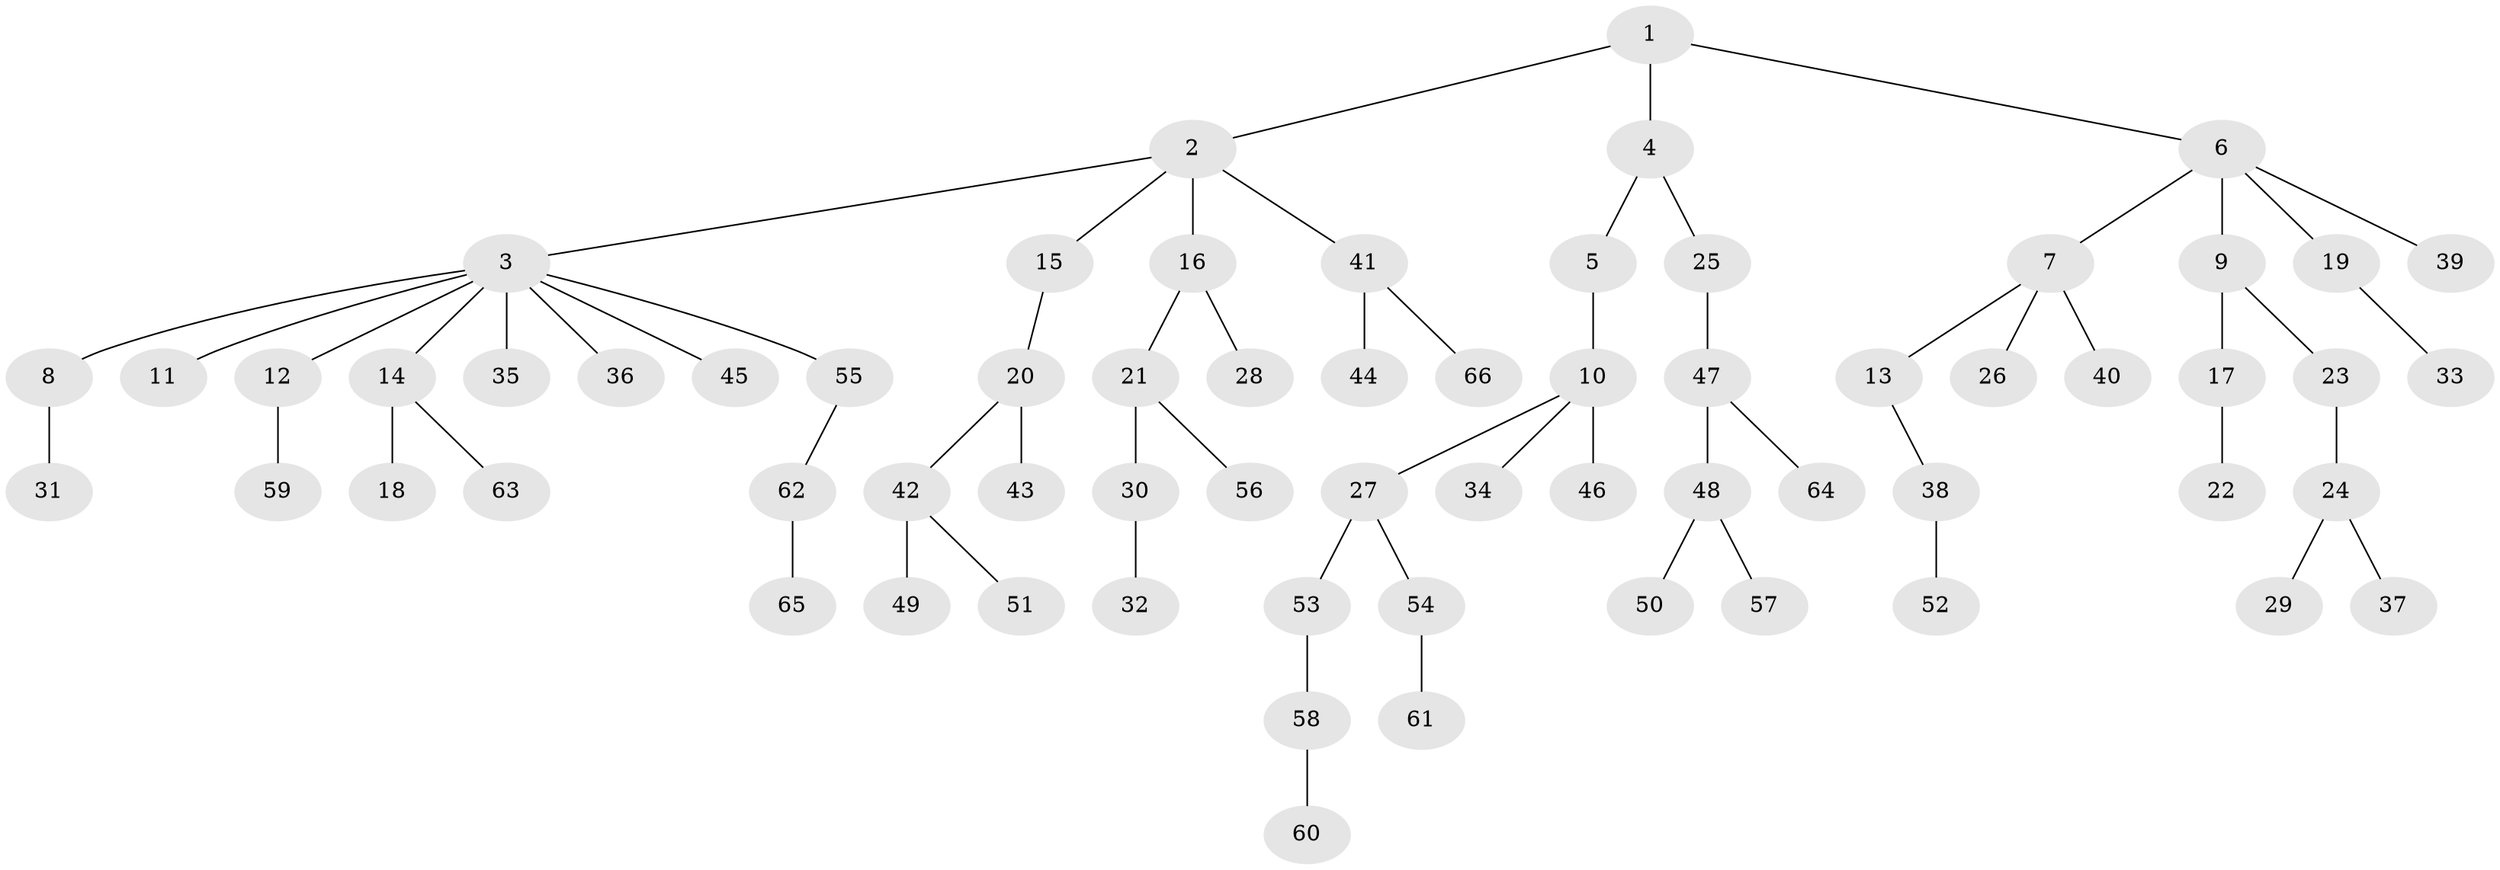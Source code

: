 // Generated by graph-tools (version 1.1) at 2025/02/03/09/25 03:02:31]
// undirected, 66 vertices, 65 edges
graph export_dot {
graph [start="1"]
  node [color=gray90,style=filled];
  1;
  2;
  3;
  4;
  5;
  6;
  7;
  8;
  9;
  10;
  11;
  12;
  13;
  14;
  15;
  16;
  17;
  18;
  19;
  20;
  21;
  22;
  23;
  24;
  25;
  26;
  27;
  28;
  29;
  30;
  31;
  32;
  33;
  34;
  35;
  36;
  37;
  38;
  39;
  40;
  41;
  42;
  43;
  44;
  45;
  46;
  47;
  48;
  49;
  50;
  51;
  52;
  53;
  54;
  55;
  56;
  57;
  58;
  59;
  60;
  61;
  62;
  63;
  64;
  65;
  66;
  1 -- 2;
  1 -- 4;
  1 -- 6;
  2 -- 3;
  2 -- 15;
  2 -- 16;
  2 -- 41;
  3 -- 8;
  3 -- 11;
  3 -- 12;
  3 -- 14;
  3 -- 35;
  3 -- 36;
  3 -- 45;
  3 -- 55;
  4 -- 5;
  4 -- 25;
  5 -- 10;
  6 -- 7;
  6 -- 9;
  6 -- 19;
  6 -- 39;
  7 -- 13;
  7 -- 26;
  7 -- 40;
  8 -- 31;
  9 -- 17;
  9 -- 23;
  10 -- 27;
  10 -- 34;
  10 -- 46;
  12 -- 59;
  13 -- 38;
  14 -- 18;
  14 -- 63;
  15 -- 20;
  16 -- 21;
  16 -- 28;
  17 -- 22;
  19 -- 33;
  20 -- 42;
  20 -- 43;
  21 -- 30;
  21 -- 56;
  23 -- 24;
  24 -- 29;
  24 -- 37;
  25 -- 47;
  27 -- 53;
  27 -- 54;
  30 -- 32;
  38 -- 52;
  41 -- 44;
  41 -- 66;
  42 -- 49;
  42 -- 51;
  47 -- 48;
  47 -- 64;
  48 -- 50;
  48 -- 57;
  53 -- 58;
  54 -- 61;
  55 -- 62;
  58 -- 60;
  62 -- 65;
}
